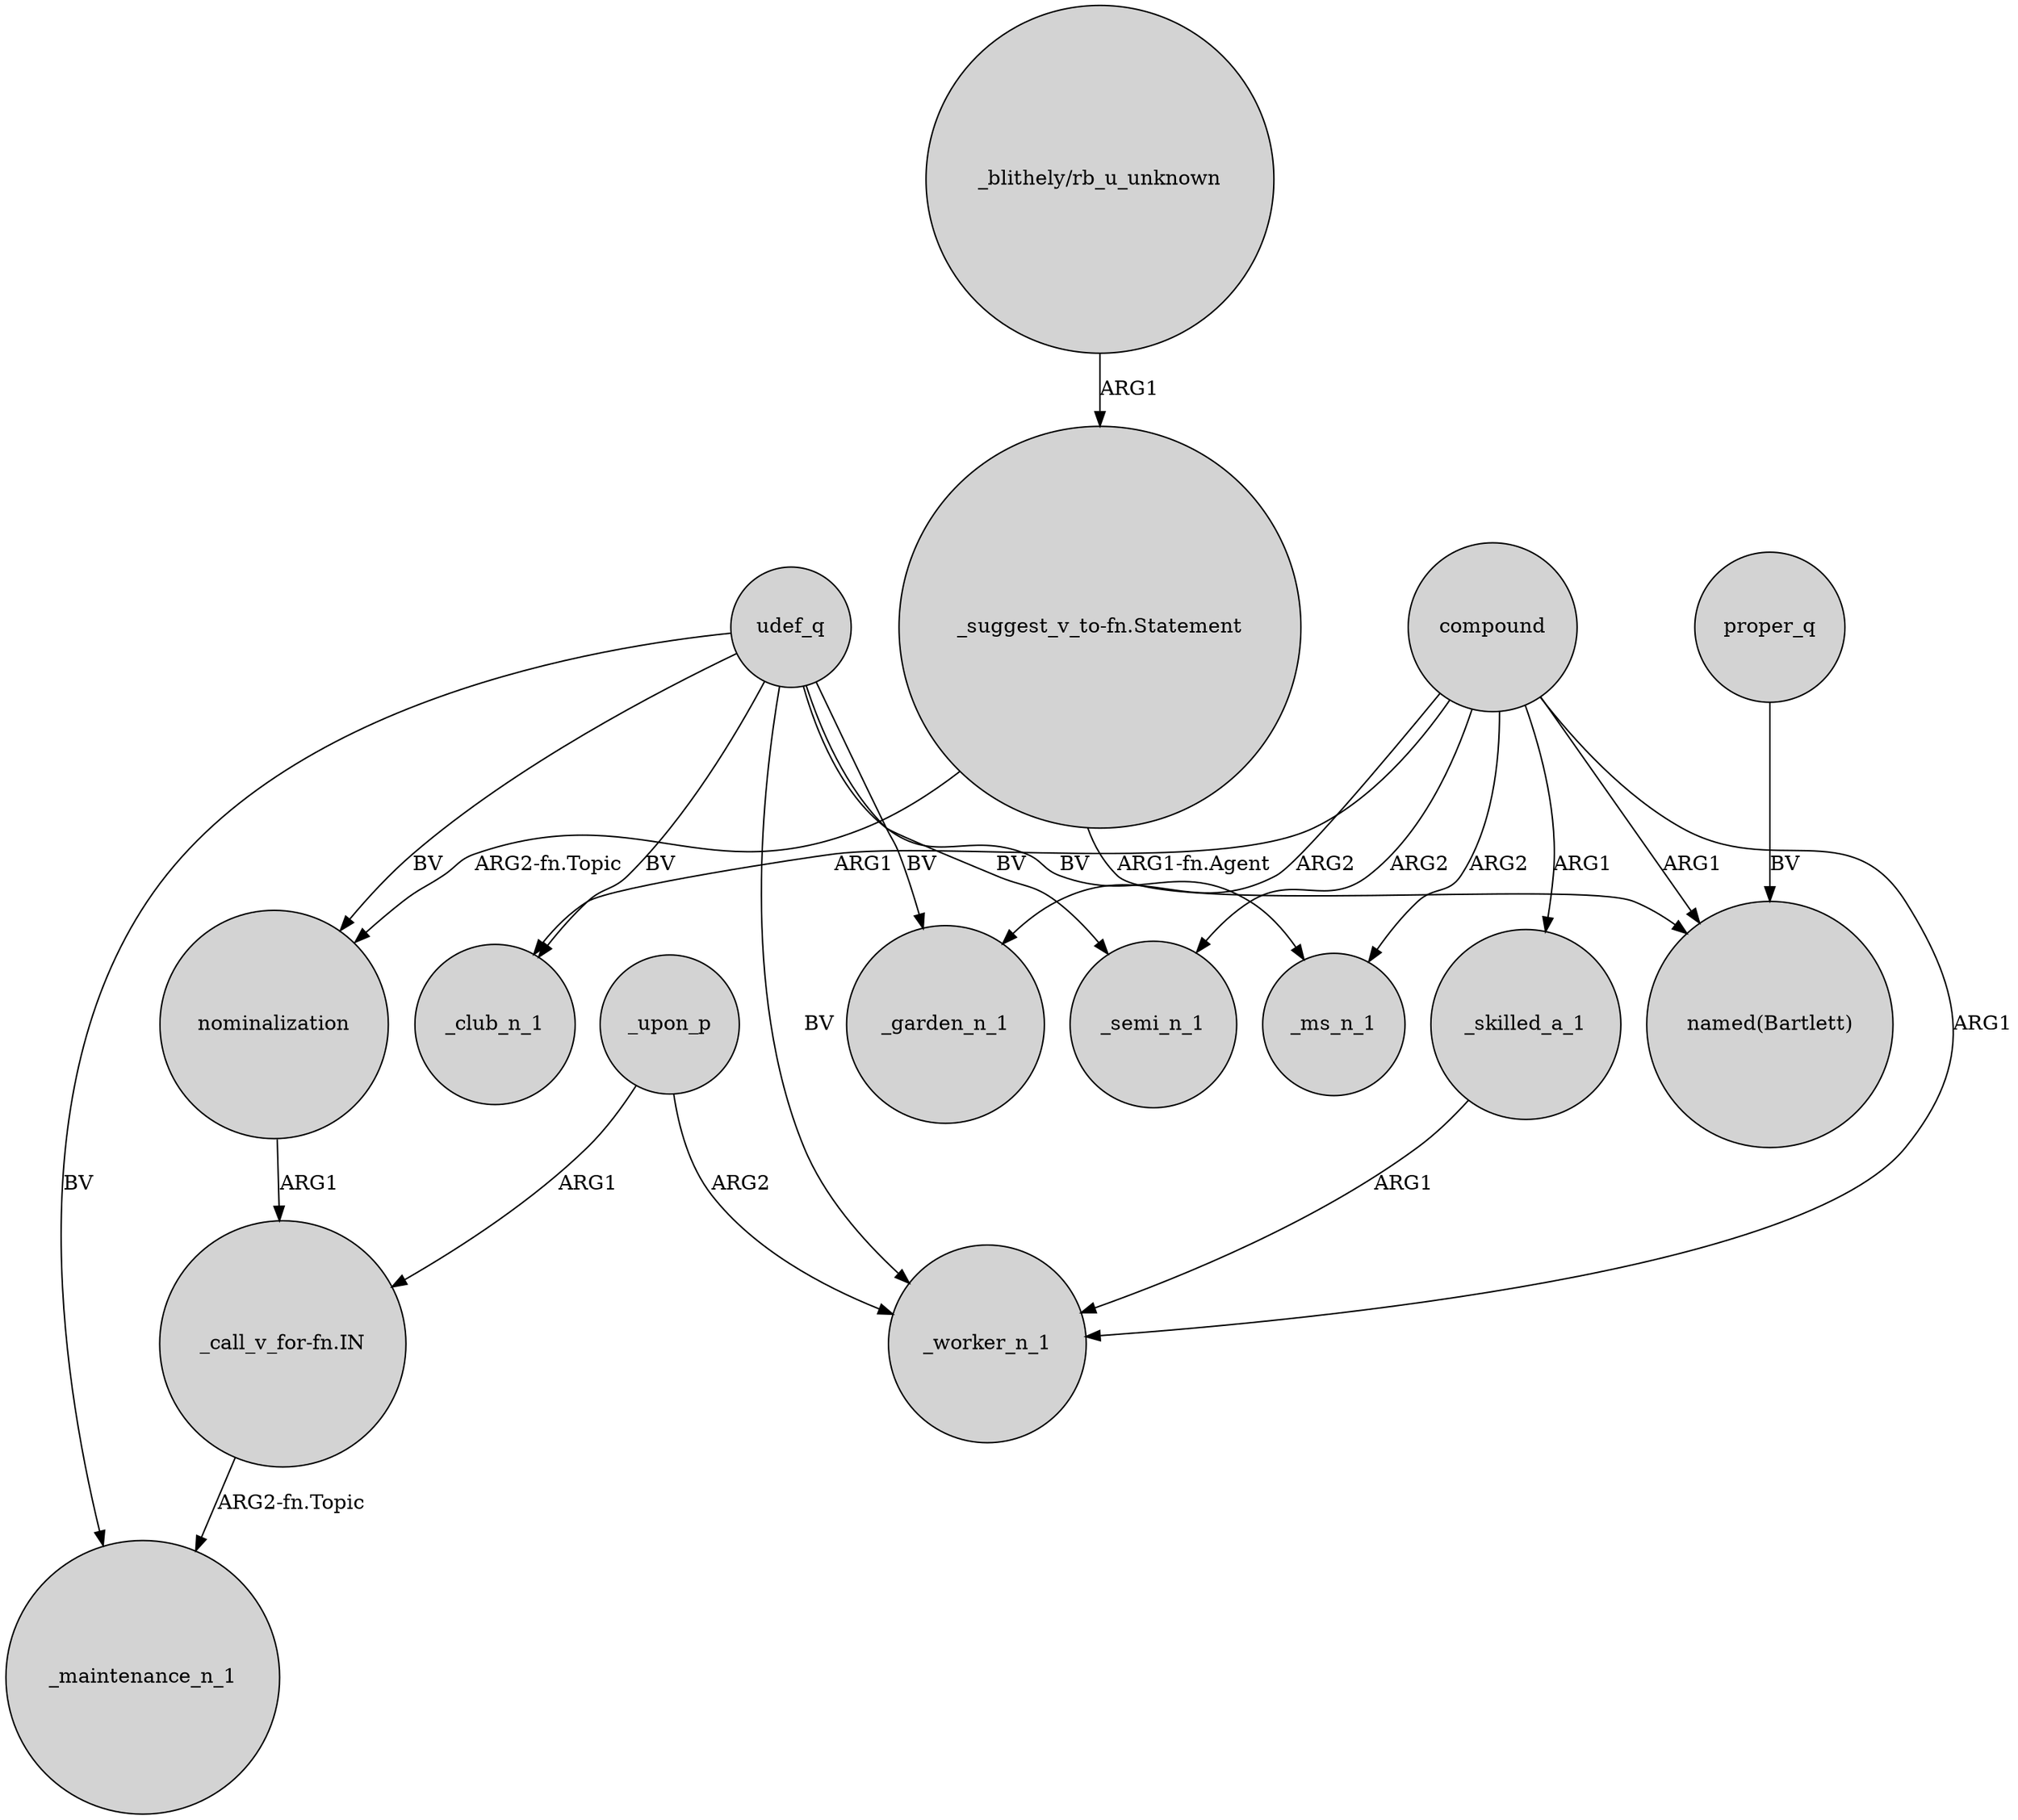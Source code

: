 digraph {
	node [shape=circle style=filled]
	_upon_p -> _worker_n_1 [label=ARG2]
	udef_q -> _garden_n_1 [label=BV]
	udef_q -> _worker_n_1 [label=BV]
	"_suggest_v_to-fn.Statement" -> "named(Bartlett)" [label="ARG1-fn.Agent"]
	_upon_p -> "_call_v_for-fn.IN" [label=ARG1]
	compound -> _ms_n_1 [label=ARG2]
	compound -> _garden_n_1 [label=ARG2]
	compound -> "named(Bartlett)" [label=ARG1]
	udef_q -> _semi_n_1 [label=BV]
	udef_q -> _club_n_1 [label=BV]
	udef_q -> _ms_n_1 [label=BV]
	"_call_v_for-fn.IN" -> _maintenance_n_1 [label="ARG2-fn.Topic"]
	nominalization -> "_call_v_for-fn.IN" [label=ARG1]
	proper_q -> "named(Bartlett)" [label=BV]
	"_suggest_v_to-fn.Statement" -> nominalization [label="ARG2-fn.Topic"]
	compound -> _club_n_1 [label=ARG1]
	udef_q -> _maintenance_n_1 [label=BV]
	udef_q -> nominalization [label=BV]
	"_blithely/rb_u_unknown" -> "_suggest_v_to-fn.Statement" [label=ARG1]
	compound -> _worker_n_1 [label=ARG1]
	compound -> _semi_n_1 [label=ARG2]
	_skilled_a_1 -> _worker_n_1 [label=ARG1]
	compound -> _skilled_a_1 [label=ARG1]
}
